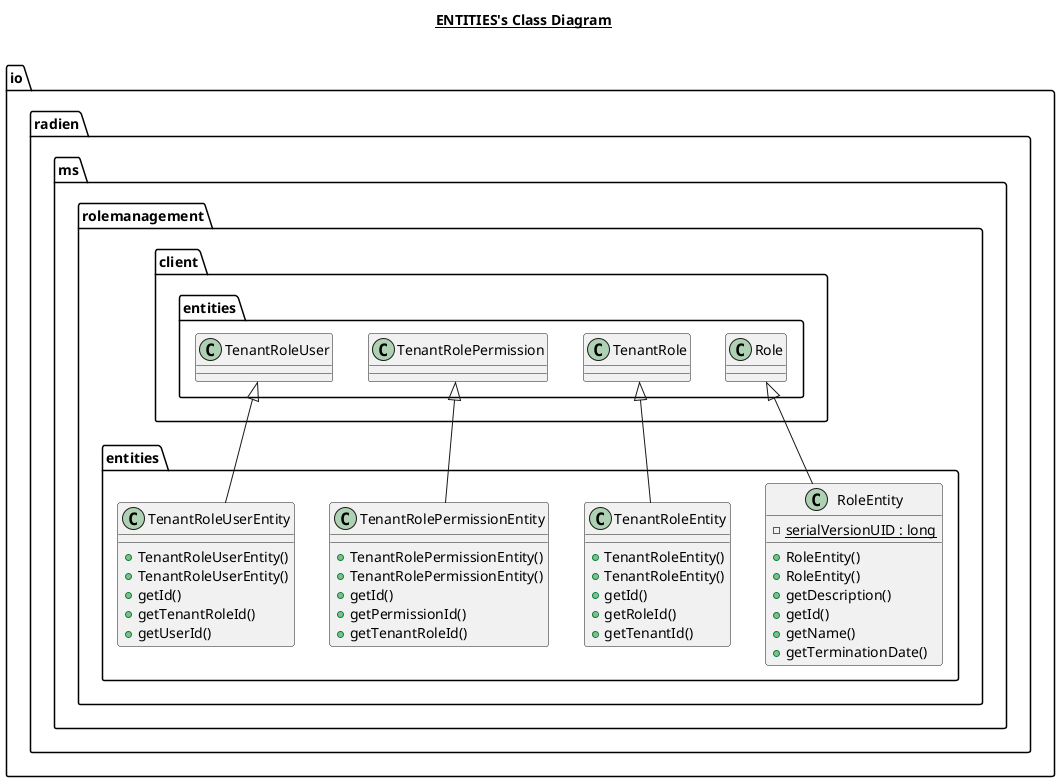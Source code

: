 @startuml

title __ENTITIES's Class Diagram__\n

  namespace io.radien.ms.rolemanagement {
    namespace entities {
      class io.radien.ms.rolemanagement.entities.RoleEntity {
          {static} - serialVersionUID : long
          + RoleEntity()
          + RoleEntity()
          + getDescription()
          + getId()
          + getName()
          + getTerminationDate()
      }
    }
  }
  

  namespace io.radien.ms.rolemanagement {
    namespace entities {
      class io.radien.ms.rolemanagement.entities.TenantRoleEntity {
          + TenantRoleEntity()
          + TenantRoleEntity()
          + getId()
          + getRoleId()
          + getTenantId()
      }
    }
  }
  

  namespace io.radien.ms.rolemanagement {
    namespace entities {
      class io.radien.ms.rolemanagement.entities.TenantRolePermissionEntity {
          + TenantRolePermissionEntity()
          + TenantRolePermissionEntity()
          + getId()
          + getPermissionId()
          + getTenantRoleId()
      }
    }
  }
  

  namespace io.radien.ms.rolemanagement {
    namespace entities {
      class io.radien.ms.rolemanagement.entities.TenantRoleUserEntity {
          + TenantRoleUserEntity()
          + TenantRoleUserEntity()
          + getId()
          + getTenantRoleId()
          + getUserId()
      }
    }
  }
  

  io.radien.ms.rolemanagement.entities.RoleEntity -up-|> io.radien.ms.rolemanagement.client.entities.Role
  io.radien.ms.rolemanagement.entities.TenantRoleEntity -up-|> io.radien.ms.rolemanagement.client.entities.TenantRole
  io.radien.ms.rolemanagement.entities.TenantRolePermissionEntity -up-|> io.radien.ms.rolemanagement.client.entities.TenantRolePermission
  io.radien.ms.rolemanagement.entities.TenantRoleUserEntity -up-|> io.radien.ms.rolemanagement.client.entities.TenantRoleUser







@enduml
